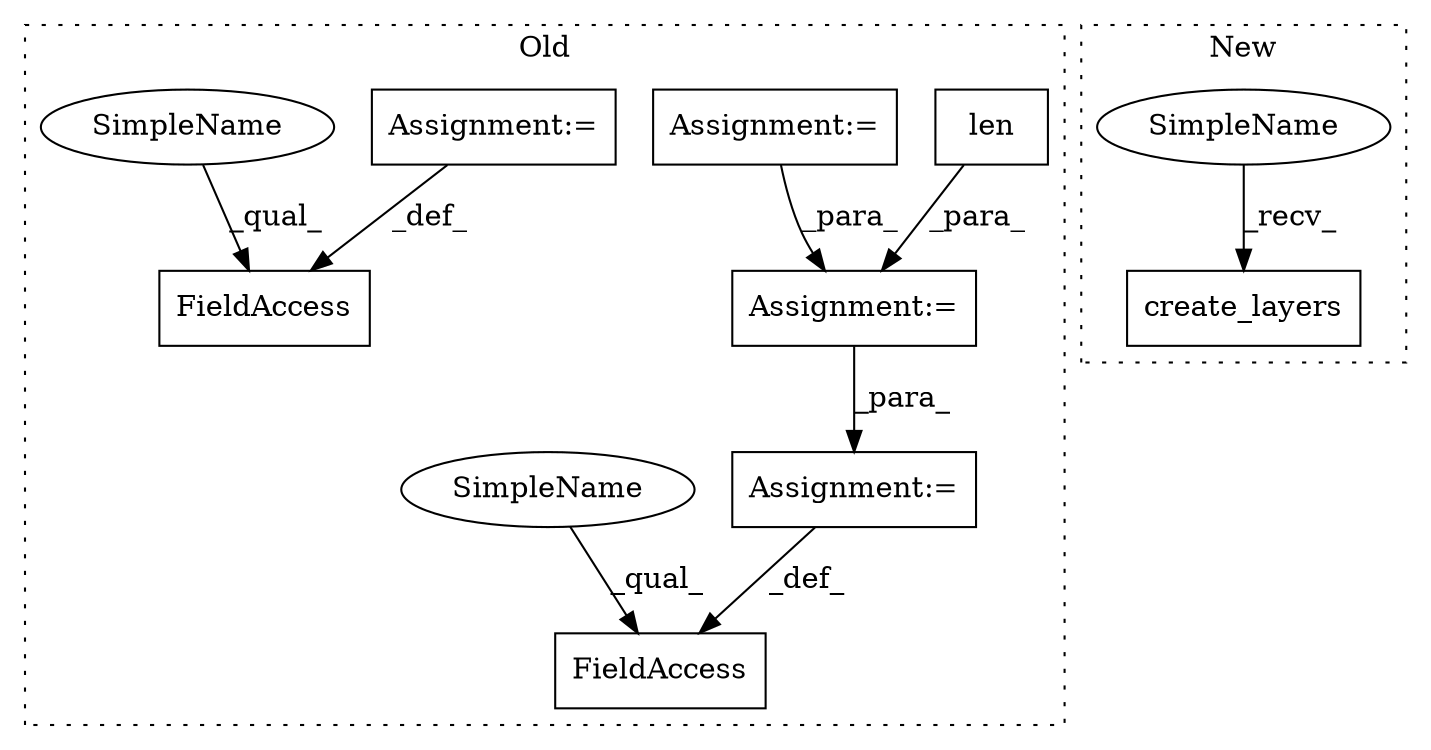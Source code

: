 digraph G {
subgraph cluster0 {
1 [label="len" a="32" s="2286,2296" l="4,1" shape="box"];
3 [label="FieldAccess" a="22" s="2452" l="12" shape="box"];
4 [label="FieldAccess" a="22" s="1783" l="16" shape="box"];
5 [label="Assignment:=" a="7" s="2281" l="1" shape="box"];
6 [label="Assignment:=" a="7" s="2464" l="1" shape="box"];
7 [label="Assignment:=" a="7" s="2206" l="1" shape="box"];
8 [label="Assignment:=" a="7" s="1799" l="1" shape="box"];
9 [label="SimpleName" a="42" s="1783" l="5" shape="ellipse"];
10 [label="SimpleName" a="42" s="2452" l="5" shape="ellipse"];
label = "Old";
style="dotted";
}
subgraph cluster1 {
2 [label="create_layers" a="32" s="4090,4121" l="14,1" shape="box"];
11 [label="SimpleName" a="42" s="4084" l="5" shape="ellipse"];
label = "New";
style="dotted";
}
1 -> 5 [label="_para_"];
5 -> 6 [label="_para_"];
6 -> 3 [label="_def_"];
7 -> 5 [label="_para_"];
8 -> 4 [label="_def_"];
9 -> 4 [label="_qual_"];
10 -> 3 [label="_qual_"];
11 -> 2 [label="_recv_"];
}